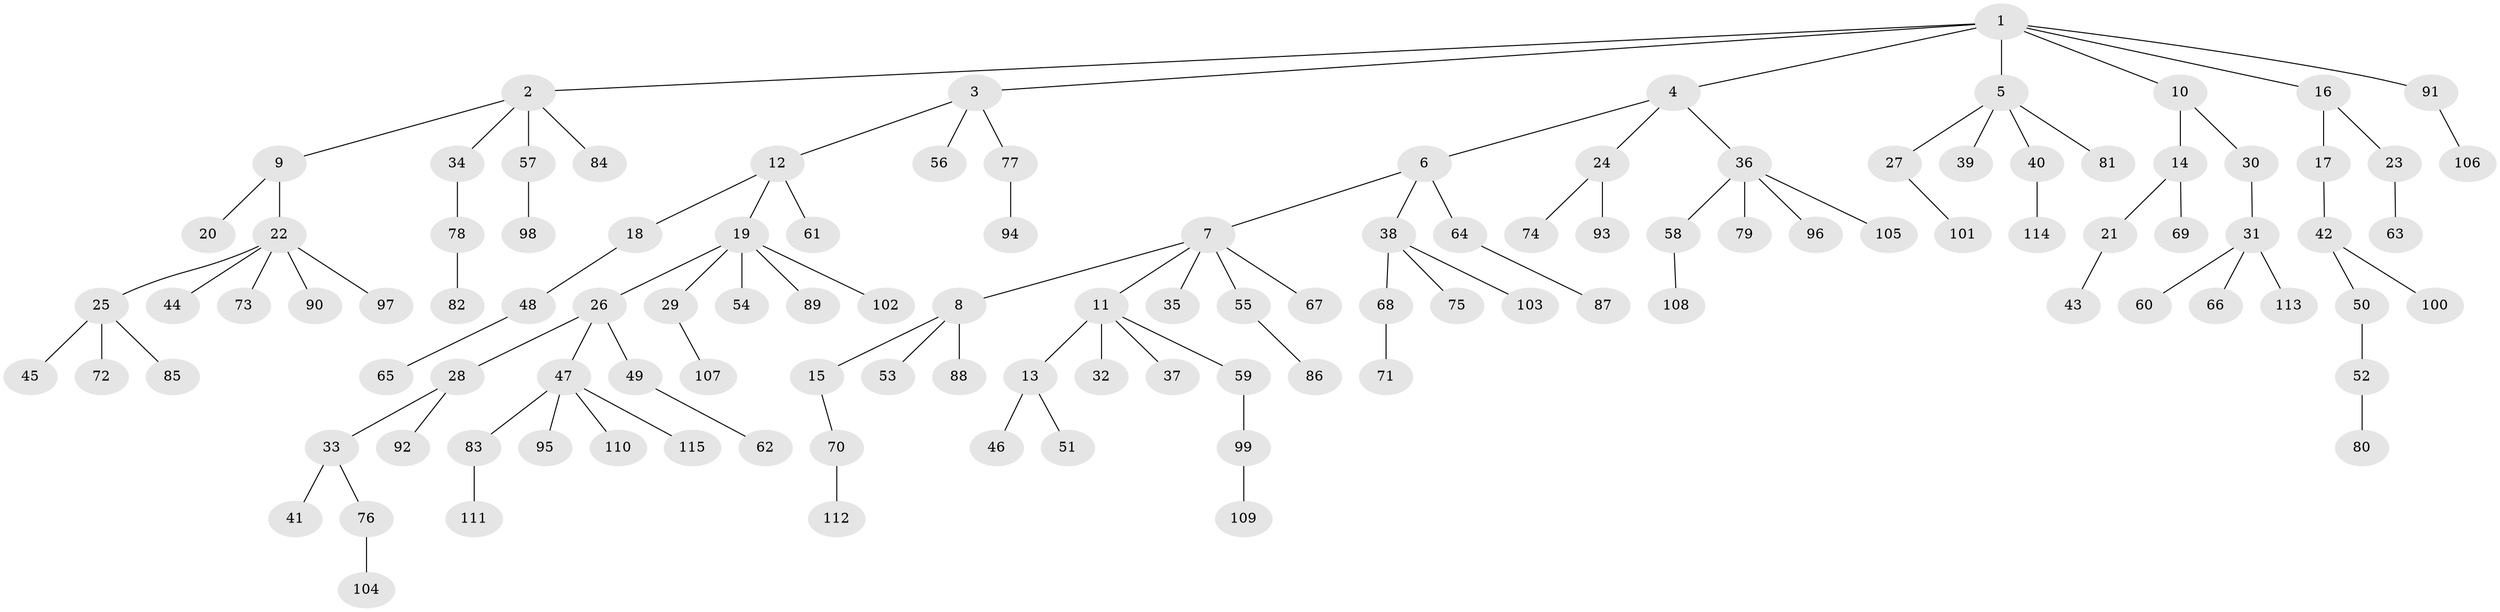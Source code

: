 // coarse degree distribution, {1: 0.7719298245614035, 2: 0.14035087719298245, 10: 0.017543859649122806, 30: 0.017543859649122806, 4: 0.05263157894736842}
// Generated by graph-tools (version 1.1) at 2025/56/03/04/25 21:56:54]
// undirected, 115 vertices, 114 edges
graph export_dot {
graph [start="1"]
  node [color=gray90,style=filled];
  1;
  2;
  3;
  4;
  5;
  6;
  7;
  8;
  9;
  10;
  11;
  12;
  13;
  14;
  15;
  16;
  17;
  18;
  19;
  20;
  21;
  22;
  23;
  24;
  25;
  26;
  27;
  28;
  29;
  30;
  31;
  32;
  33;
  34;
  35;
  36;
  37;
  38;
  39;
  40;
  41;
  42;
  43;
  44;
  45;
  46;
  47;
  48;
  49;
  50;
  51;
  52;
  53;
  54;
  55;
  56;
  57;
  58;
  59;
  60;
  61;
  62;
  63;
  64;
  65;
  66;
  67;
  68;
  69;
  70;
  71;
  72;
  73;
  74;
  75;
  76;
  77;
  78;
  79;
  80;
  81;
  82;
  83;
  84;
  85;
  86;
  87;
  88;
  89;
  90;
  91;
  92;
  93;
  94;
  95;
  96;
  97;
  98;
  99;
  100;
  101;
  102;
  103;
  104;
  105;
  106;
  107;
  108;
  109;
  110;
  111;
  112;
  113;
  114;
  115;
  1 -- 2;
  1 -- 3;
  1 -- 4;
  1 -- 5;
  1 -- 10;
  1 -- 16;
  1 -- 91;
  2 -- 9;
  2 -- 34;
  2 -- 57;
  2 -- 84;
  3 -- 12;
  3 -- 56;
  3 -- 77;
  4 -- 6;
  4 -- 24;
  4 -- 36;
  5 -- 27;
  5 -- 39;
  5 -- 40;
  5 -- 81;
  6 -- 7;
  6 -- 38;
  6 -- 64;
  7 -- 8;
  7 -- 11;
  7 -- 35;
  7 -- 55;
  7 -- 67;
  8 -- 15;
  8 -- 53;
  8 -- 88;
  9 -- 20;
  9 -- 22;
  10 -- 14;
  10 -- 30;
  11 -- 13;
  11 -- 32;
  11 -- 37;
  11 -- 59;
  12 -- 18;
  12 -- 19;
  12 -- 61;
  13 -- 46;
  13 -- 51;
  14 -- 21;
  14 -- 69;
  15 -- 70;
  16 -- 17;
  16 -- 23;
  17 -- 42;
  18 -- 48;
  19 -- 26;
  19 -- 29;
  19 -- 54;
  19 -- 89;
  19 -- 102;
  21 -- 43;
  22 -- 25;
  22 -- 44;
  22 -- 73;
  22 -- 90;
  22 -- 97;
  23 -- 63;
  24 -- 74;
  24 -- 93;
  25 -- 45;
  25 -- 72;
  25 -- 85;
  26 -- 28;
  26 -- 47;
  26 -- 49;
  27 -- 101;
  28 -- 33;
  28 -- 92;
  29 -- 107;
  30 -- 31;
  31 -- 60;
  31 -- 66;
  31 -- 113;
  33 -- 41;
  33 -- 76;
  34 -- 78;
  36 -- 58;
  36 -- 79;
  36 -- 96;
  36 -- 105;
  38 -- 68;
  38 -- 75;
  38 -- 103;
  40 -- 114;
  42 -- 50;
  42 -- 100;
  47 -- 83;
  47 -- 95;
  47 -- 110;
  47 -- 115;
  48 -- 65;
  49 -- 62;
  50 -- 52;
  52 -- 80;
  55 -- 86;
  57 -- 98;
  58 -- 108;
  59 -- 99;
  64 -- 87;
  68 -- 71;
  70 -- 112;
  76 -- 104;
  77 -- 94;
  78 -- 82;
  83 -- 111;
  91 -- 106;
  99 -- 109;
}
